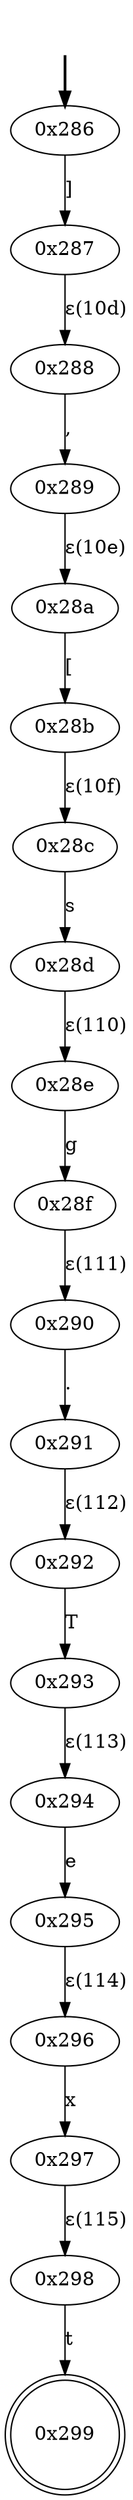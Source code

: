 digraph {
	fake [style=invisible]
	"0x286" [root=true]
	"0x287"
	"0x288"
	"0x289"
	"0x28a"
	"0x28b"
	"0x28c"
	"0x28d"
	"0x28e"
	"0x28f"
	"0x290"
	"0x291"
	"0x292"
	"0x293"
	"0x294"
	"0x295"
	"0x296"
	"0x297"
	"0x298"
	"0x299" [shape=doublecircle]
	fake -> "0x286" [style=bold]
	"0x286" -> "0x287" [label="]"]
	"0x288" -> "0x289" [label=","]
	"0x287" -> "0x288" [label="ε(10d)"]
	"0x28a" -> "0x28b" [label="["]
	"0x289" -> "0x28a" [label="ε(10e)"]
	"0x28c" -> "0x28d" [label=s]
	"0x28b" -> "0x28c" [label="ε(10f)"]
	"0x28e" -> "0x28f" [label=g]
	"0x28d" -> "0x28e" [label="ε(110)"]
	"0x290" -> "0x291" [label="."]
	"0x28f" -> "0x290" [label="ε(111)"]
	"0x292" -> "0x293" [label=T]
	"0x291" -> "0x292" [label="ε(112)"]
	"0x294" -> "0x295" [label=e]
	"0x293" -> "0x294" [label="ε(113)"]
	"0x296" -> "0x297" [label=x]
	"0x295" -> "0x296" [label="ε(114)"]
	"0x298" -> "0x299" [label=t]
	"0x297" -> "0x298" [label="ε(115)"]
}
